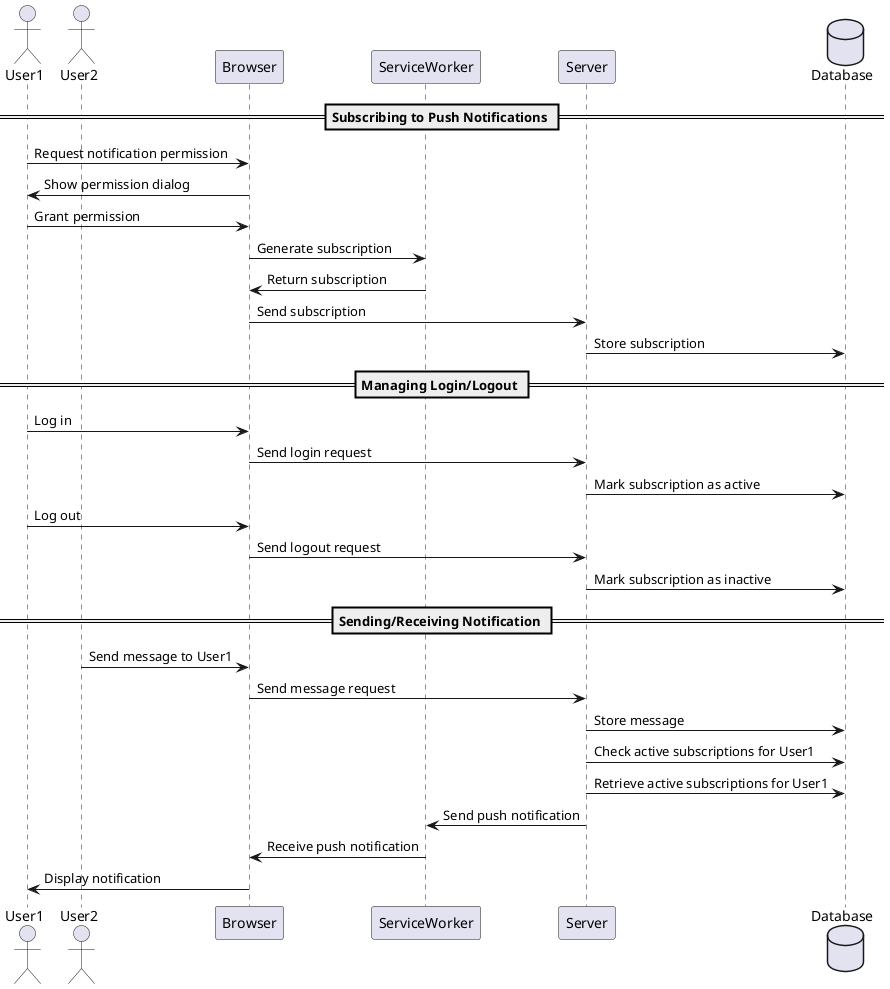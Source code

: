 @startuml

== Subscribing to Push Notifications ==
actor User1
actor User2
participant Browser
participant ServiceWorker
participant Server
database Database

User1 -> Browser: Request notification permission
Browser -> User1: Show permission dialog
User1 -> Browser: Grant permission

Browser -> ServiceWorker: Generate subscription
ServiceWorker -> Browser: Return subscription

Browser -> Server: Send subscription
Server -> Database: Store subscription

== Managing Login/Logout ==
User1 -> Browser: Log in
Browser -> Server: Send login request
Server -> Database: Mark subscription as active

User1 -> Browser: Log out
Browser -> Server: Send logout request
Server -> Database: Mark subscription as inactive

== Sending/Receiving Notification ==

User2 -> Browser: Send message to User1
Browser -> Server: Send message request
Server -> Database: Store message
Server -> Database: Check active subscriptions for User1
Server -> Database: Retrieve active subscriptions for User1

Server -> ServiceWorker: Send push notification
ServiceWorker -> Browser: Receive push notification
Browser -> User1: Display notification

@enduml
